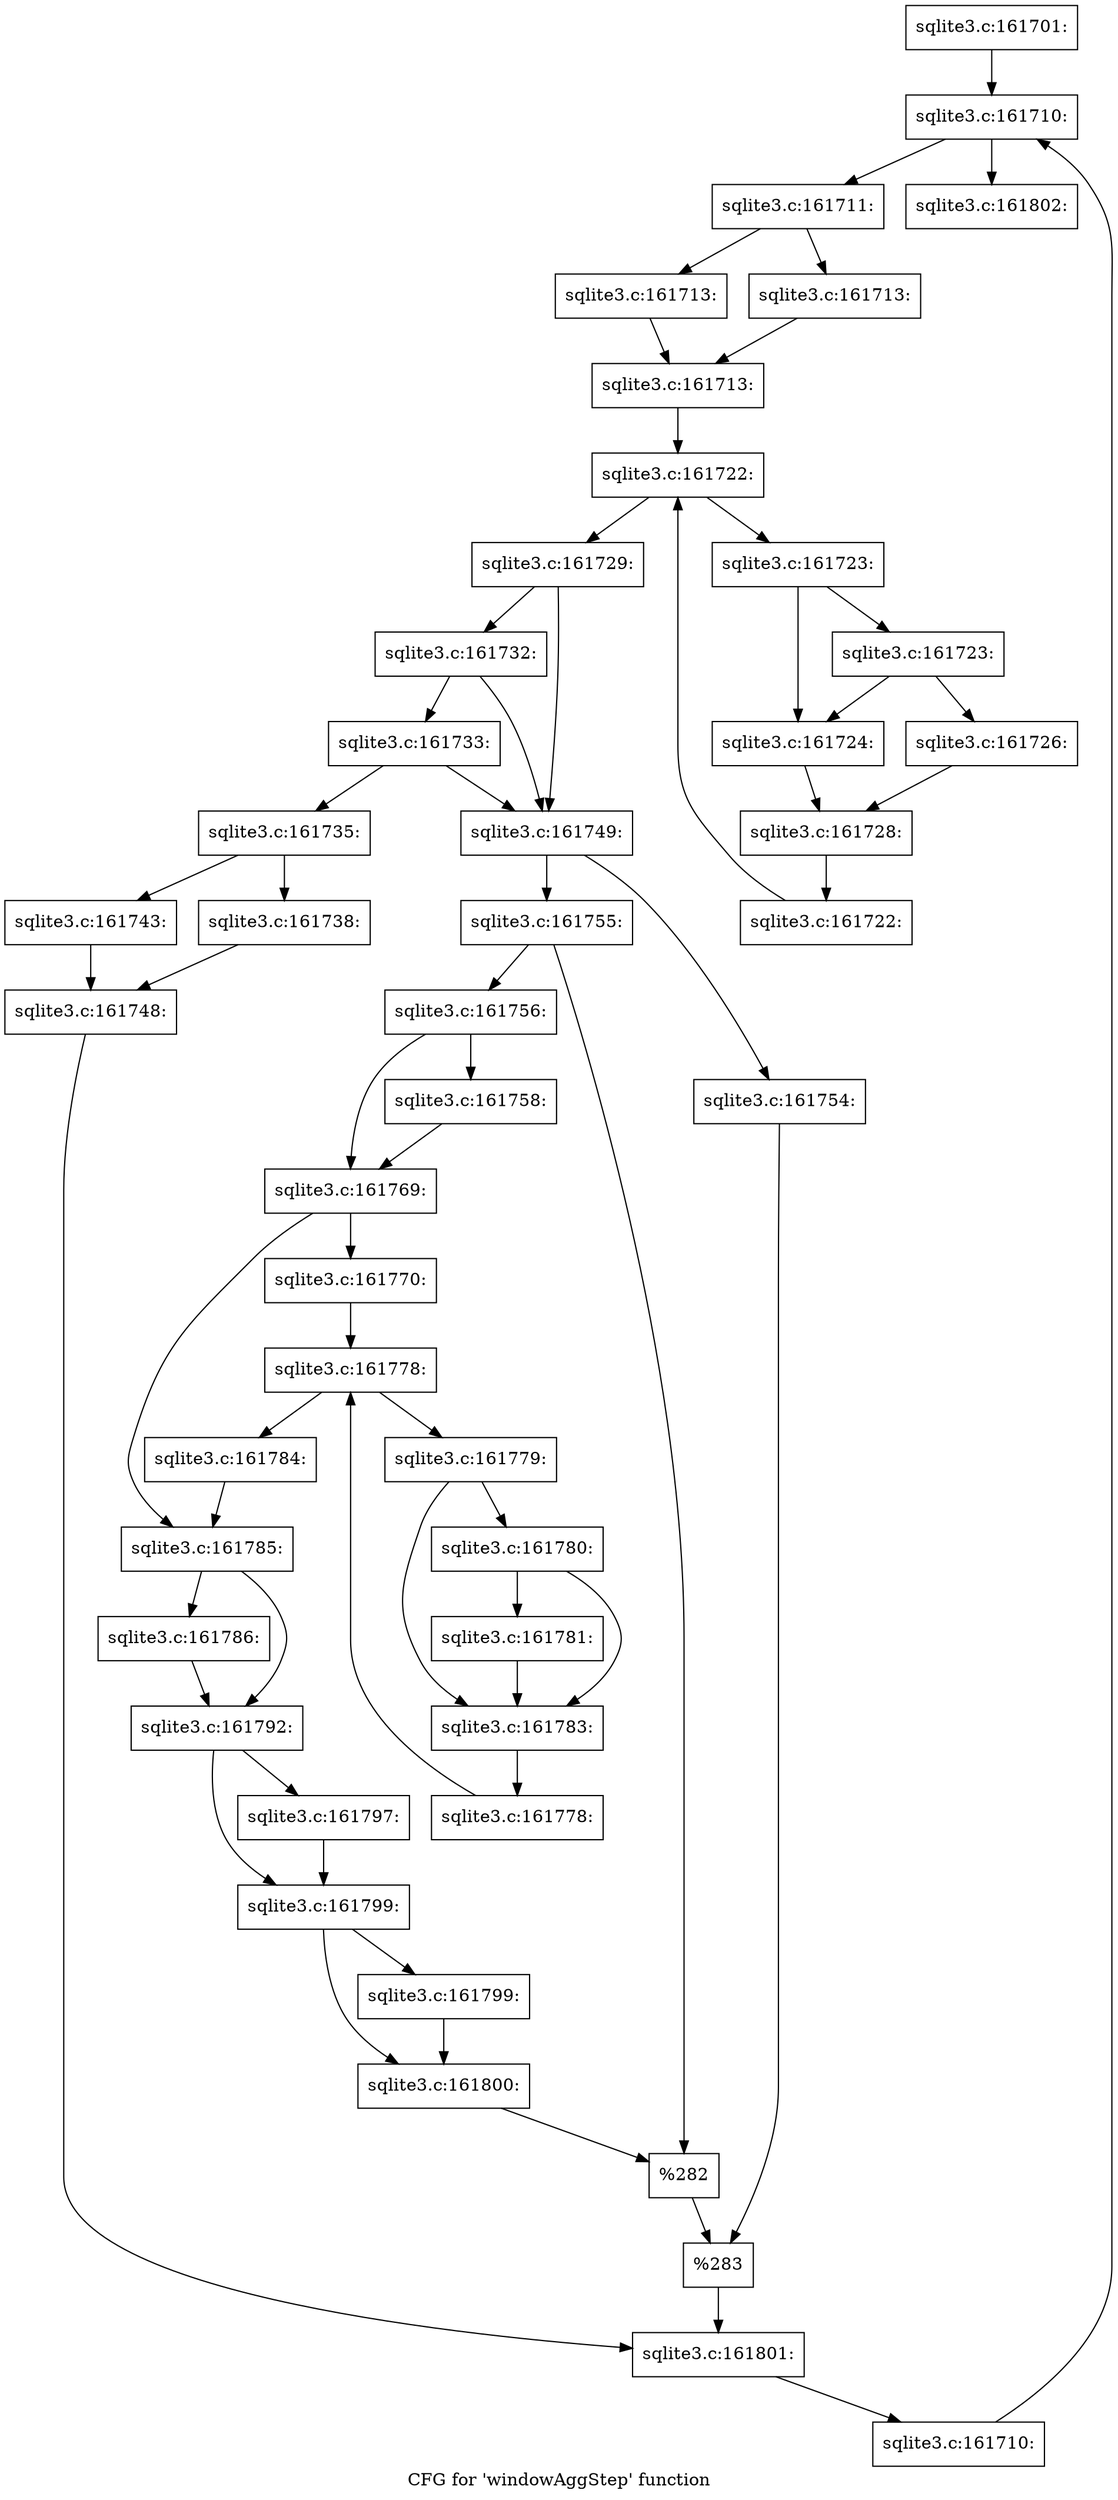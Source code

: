 digraph "CFG for 'windowAggStep' function" {
	label="CFG for 'windowAggStep' function";

	Node0x55c0f9b0cbc0 [shape=record,label="{sqlite3.c:161701:}"];
	Node0x55c0f9b0cbc0 -> Node0x55c0f9b0f440;
	Node0x55c0f9b0f440 [shape=record,label="{sqlite3.c:161710:}"];
	Node0x55c0f9b0f440 -> Node0x55c0f9b0f660;
	Node0x55c0f9b0f440 -> Node0x55c0f9b0f220;
	Node0x55c0f9b0f660 [shape=record,label="{sqlite3.c:161711:}"];
	Node0x55c0f9b0f660 -> Node0x55c0f9b10490;
	Node0x55c0f9b0f660 -> Node0x55c0f9b104e0;
	Node0x55c0f9b10490 [shape=record,label="{sqlite3.c:161713:}"];
	Node0x55c0f9b10490 -> Node0x55c0f9b10530;
	Node0x55c0f9b104e0 [shape=record,label="{sqlite3.c:161713:}"];
	Node0x55c0f9b104e0 -> Node0x55c0f9b10530;
	Node0x55c0f9b10530 [shape=record,label="{sqlite3.c:161713:}"];
	Node0x55c0f9b10530 -> Node0x55c0f9b111f0;
	Node0x55c0f9b111f0 [shape=record,label="{sqlite3.c:161722:}"];
	Node0x55c0f9b111f0 -> Node0x55c0f9b11410;
	Node0x55c0f9b111f0 -> Node0x55c0f9b11040;
	Node0x55c0f9b11410 [shape=record,label="{sqlite3.c:161723:}"];
	Node0x55c0f9b11410 -> Node0x55c0f9b11890;
	Node0x55c0f9b11410 -> Node0x55c0f9b11980;
	Node0x55c0f9b11980 [shape=record,label="{sqlite3.c:161723:}"];
	Node0x55c0f9b11980 -> Node0x55c0f9b11890;
	Node0x55c0f9b11980 -> Node0x55c0f9b11930;
	Node0x55c0f9b11890 [shape=record,label="{sqlite3.c:161724:}"];
	Node0x55c0f9b11890 -> Node0x55c0f9b118e0;
	Node0x55c0f9b11930 [shape=record,label="{sqlite3.c:161726:}"];
	Node0x55c0f9b11930 -> Node0x55c0f9b118e0;
	Node0x55c0f9b118e0 [shape=record,label="{sqlite3.c:161728:}"];
	Node0x55c0f9b118e0 -> Node0x55c0f9b11380;
	Node0x55c0f9b11380 [shape=record,label="{sqlite3.c:161722:}"];
	Node0x55c0f9b11380 -> Node0x55c0f9b111f0;
	Node0x55c0f9b11040 [shape=record,label="{sqlite3.c:161729:}"];
	Node0x55c0f9b11040 -> Node0x55c0f9b139f0;
	Node0x55c0f9b11040 -> Node0x55c0f9b13920;
	Node0x55c0f9b139f0 [shape=record,label="{sqlite3.c:161732:}"];
	Node0x55c0f9b139f0 -> Node0x55c0f9b13970;
	Node0x55c0f9b139f0 -> Node0x55c0f9b13920;
	Node0x55c0f9b13970 [shape=record,label="{sqlite3.c:161733:}"];
	Node0x55c0f9b13970 -> Node0x55c0f9b126e0;
	Node0x55c0f9b13970 -> Node0x55c0f9b13920;
	Node0x55c0f9b126e0 [shape=record,label="{sqlite3.c:161735:}"];
	Node0x55c0f9b126e0 -> Node0x55c0f9b14d60;
	Node0x55c0f9b126e0 -> Node0x55c0f9b14e00;
	Node0x55c0f9b14d60 [shape=record,label="{sqlite3.c:161738:}"];
	Node0x55c0f9b14d60 -> Node0x55c0f9b14db0;
	Node0x55c0f9b14e00 [shape=record,label="{sqlite3.c:161743:}"];
	Node0x55c0f9b14e00 -> Node0x55c0f9b14db0;
	Node0x55c0f9b14db0 [shape=record,label="{sqlite3.c:161748:}"];
	Node0x55c0f9b14db0 -> Node0x55c0f9b138d0;
	Node0x55c0f9b13920 [shape=record,label="{sqlite3.c:161749:}"];
	Node0x55c0f9b13920 -> Node0x55c0f9b160e0;
	Node0x55c0f9b13920 -> Node0x55c0f9b17c80;
	Node0x55c0f9b160e0 [shape=record,label="{sqlite3.c:161754:}"];
	Node0x55c0f9b160e0 -> Node0x55c0f9b17c30;
	Node0x55c0f9b17c80 [shape=record,label="{sqlite3.c:161755:}"];
	Node0x55c0f9b17c80 -> Node0x55c0f9b188d0;
	Node0x55c0f9b17c80 -> Node0x55c0f9b18920;
	Node0x55c0f9b188d0 [shape=record,label="{sqlite3.c:161756:}"];
	Node0x55c0f9b188d0 -> Node0x55c0f9b19330;
	Node0x55c0f9b188d0 -> Node0x55c0f9b198a0;
	Node0x55c0f9b19330 [shape=record,label="{sqlite3.c:161758:}"];
	Node0x55c0f9b19330 -> Node0x55c0f9b198a0;
	Node0x55c0f9b198a0 [shape=record,label="{sqlite3.c:161769:}"];
	Node0x55c0f9b198a0 -> Node0x55c0f9b1a3c0;
	Node0x55c0f9b198a0 -> Node0x55c0f9b1ac30;
	Node0x55c0f9b1a3c0 [shape=record,label="{sqlite3.c:161770:}"];
	Node0x55c0f9b1a3c0 -> Node0x55c0f9b1cbc0;
	Node0x55c0f9b1cbc0 [shape=record,label="{sqlite3.c:161778:}"];
	Node0x55c0f9b1cbc0 -> Node0x55c0f9b1cde0;
	Node0x55c0f9b1cbc0 -> Node0x55c0f9b1c780;
	Node0x55c0f9b1cde0 [shape=record,label="{sqlite3.c:161779:}"];
	Node0x55c0f9b1cde0 -> Node0x55c0f9b1d840;
	Node0x55c0f9b1cde0 -> Node0x55c0f9b1d7f0;
	Node0x55c0f9b1d840 [shape=record,label="{sqlite3.c:161780:}"];
	Node0x55c0f9b1d840 -> Node0x55c0f9b1d7a0;
	Node0x55c0f9b1d840 -> Node0x55c0f9b1d7f0;
	Node0x55c0f9b1d7a0 [shape=record,label="{sqlite3.c:161781:}"];
	Node0x55c0f9b1d7a0 -> Node0x55c0f9b1d7f0;
	Node0x55c0f9b1d7f0 [shape=record,label="{sqlite3.c:161783:}"];
	Node0x55c0f9b1d7f0 -> Node0x55c0f9b1cd50;
	Node0x55c0f9b1cd50 [shape=record,label="{sqlite3.c:161778:}"];
	Node0x55c0f9b1cd50 -> Node0x55c0f9b1cbc0;
	Node0x55c0f9b1c780 [shape=record,label="{sqlite3.c:161784:}"];
	Node0x55c0f9b1c780 -> Node0x55c0f9b1ac30;
	Node0x55c0f9b1ac30 [shape=record,label="{sqlite3.c:161785:}"];
	Node0x55c0f9b1ac30 -> Node0x55c0f9b1eb70;
	Node0x55c0f9b1ac30 -> Node0x55c0f9b1ebc0;
	Node0x55c0f9b1eb70 [shape=record,label="{sqlite3.c:161786:}"];
	Node0x55c0f9b1eb70 -> Node0x55c0f9b1ebc0;
	Node0x55c0f9b1ebc0 [shape=record,label="{sqlite3.c:161792:}"];
	Node0x55c0f9b1ebc0 -> Node0x55c0f9b200c0;
	Node0x55c0f9b1ebc0 -> Node0x55c0f9b21220;
	Node0x55c0f9b200c0 [shape=record,label="{sqlite3.c:161797:}"];
	Node0x55c0f9b200c0 -> Node0x55c0f9b21220;
	Node0x55c0f9b21220 [shape=record,label="{sqlite3.c:161799:}"];
	Node0x55c0f9b21220 -> Node0x55c0f9b21ab0;
	Node0x55c0f9b21220 -> Node0x55c0f9b21b00;
	Node0x55c0f9b21ab0 [shape=record,label="{sqlite3.c:161799:}"];
	Node0x55c0f9b21ab0 -> Node0x55c0f9b21b00;
	Node0x55c0f9b21b00 [shape=record,label="{sqlite3.c:161800:}"];
	Node0x55c0f9b21b00 -> Node0x55c0f9b18920;
	Node0x55c0f9b18920 [shape=record,label="{%282}"];
	Node0x55c0f9b18920 -> Node0x55c0f9b17c30;
	Node0x55c0f9b17c30 [shape=record,label="{%283}"];
	Node0x55c0f9b17c30 -> Node0x55c0f9b138d0;
	Node0x55c0f9b138d0 [shape=record,label="{sqlite3.c:161801:}"];
	Node0x55c0f9b138d0 -> Node0x55c0f9b0f5d0;
	Node0x55c0f9b0f5d0 [shape=record,label="{sqlite3.c:161710:}"];
	Node0x55c0f9b0f5d0 -> Node0x55c0f9b0f440;
	Node0x55c0f9b0f220 [shape=record,label="{sqlite3.c:161802:}"];
}
